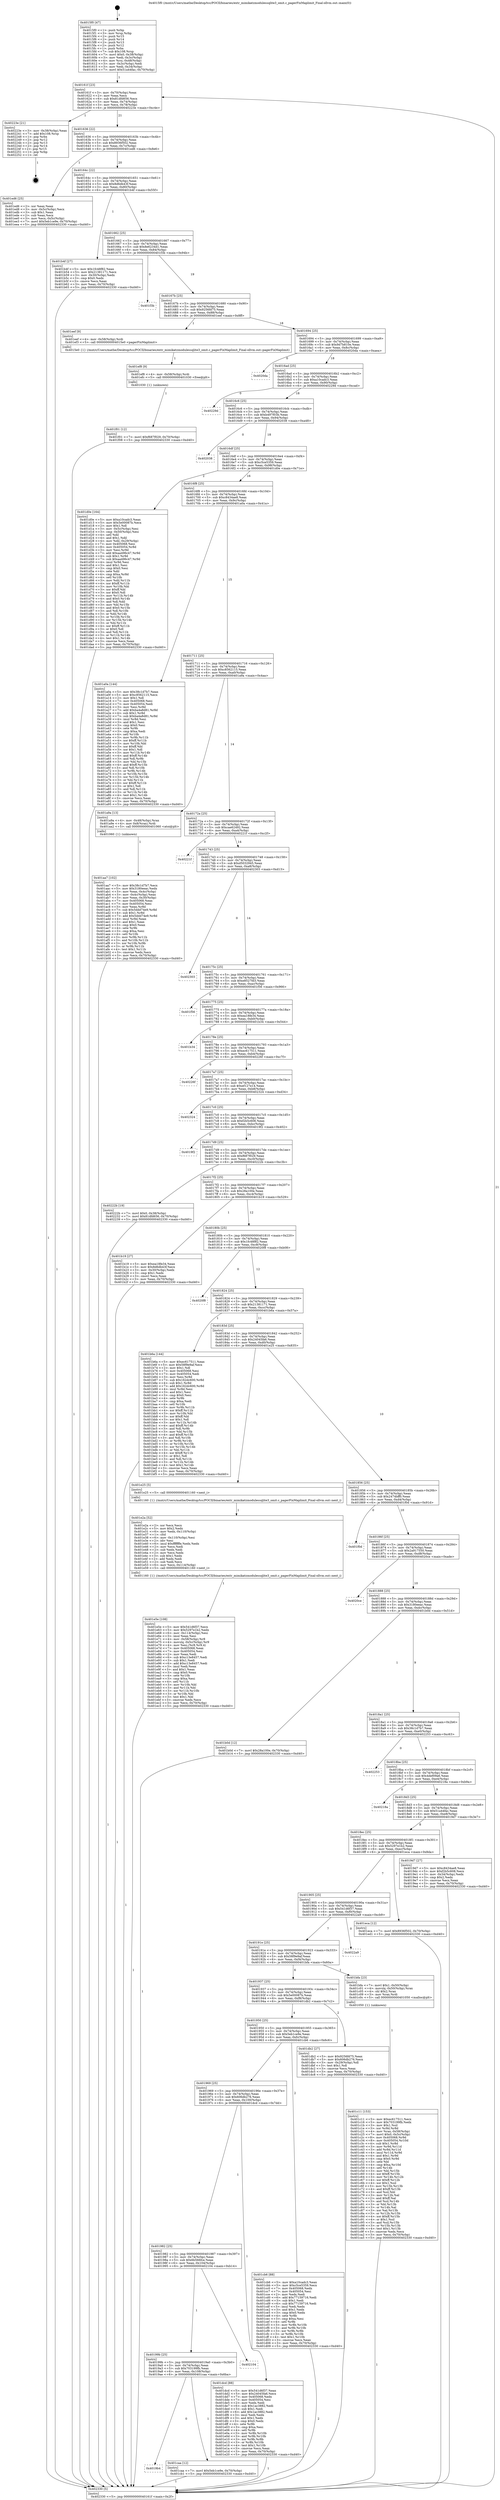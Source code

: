 digraph "0x4015f0" {
  label = "0x4015f0 (/mnt/c/Users/mathe/Desktop/tcc/POCII/binaries/extr_mimikatzmodulessqlite3_omit.c_pagerFixMaplimit_Final-ollvm.out::main(0))"
  labelloc = "t"
  node[shape=record]

  Entry [label="",width=0.3,height=0.3,shape=circle,fillcolor=black,style=filled]
  "0x40161f" [label="{
     0x40161f [23]\l
     | [instrs]\l
     &nbsp;&nbsp;0x40161f \<+3\>: mov -0x70(%rbp),%eax\l
     &nbsp;&nbsp;0x401622 \<+2\>: mov %eax,%ecx\l
     &nbsp;&nbsp;0x401624 \<+6\>: sub $0x81dfd656,%ecx\l
     &nbsp;&nbsp;0x40162a \<+3\>: mov %eax,-0x74(%rbp)\l
     &nbsp;&nbsp;0x40162d \<+3\>: mov %ecx,-0x78(%rbp)\l
     &nbsp;&nbsp;0x401630 \<+6\>: je 000000000040223e \<main+0xc4e\>\l
  }"]
  "0x40223e" [label="{
     0x40223e [21]\l
     | [instrs]\l
     &nbsp;&nbsp;0x40223e \<+3\>: mov -0x38(%rbp),%eax\l
     &nbsp;&nbsp;0x402241 \<+7\>: add $0x108,%rsp\l
     &nbsp;&nbsp;0x402248 \<+1\>: pop %rbx\l
     &nbsp;&nbsp;0x402249 \<+2\>: pop %r12\l
     &nbsp;&nbsp;0x40224b \<+2\>: pop %r13\l
     &nbsp;&nbsp;0x40224d \<+2\>: pop %r14\l
     &nbsp;&nbsp;0x40224f \<+2\>: pop %r15\l
     &nbsp;&nbsp;0x402251 \<+1\>: pop %rbp\l
     &nbsp;&nbsp;0x402252 \<+1\>: ret\l
  }"]
  "0x401636" [label="{
     0x401636 [22]\l
     | [instrs]\l
     &nbsp;&nbsp;0x401636 \<+5\>: jmp 000000000040163b \<main+0x4b\>\l
     &nbsp;&nbsp;0x40163b \<+3\>: mov -0x74(%rbp),%eax\l
     &nbsp;&nbsp;0x40163e \<+5\>: sub $0x8936f502,%eax\l
     &nbsp;&nbsp;0x401643 \<+3\>: mov %eax,-0x7c(%rbp)\l
     &nbsp;&nbsp;0x401646 \<+6\>: je 0000000000401ed6 \<main+0x8e6\>\l
  }"]
  Exit [label="",width=0.3,height=0.3,shape=circle,fillcolor=black,style=filled,peripheries=2]
  "0x401ed6" [label="{
     0x401ed6 [25]\l
     | [instrs]\l
     &nbsp;&nbsp;0x401ed6 \<+2\>: xor %eax,%eax\l
     &nbsp;&nbsp;0x401ed8 \<+3\>: mov -0x5c(%rbp),%ecx\l
     &nbsp;&nbsp;0x401edb \<+3\>: sub $0x1,%eax\l
     &nbsp;&nbsp;0x401ede \<+2\>: sub %eax,%ecx\l
     &nbsp;&nbsp;0x401ee0 \<+3\>: mov %ecx,-0x5c(%rbp)\l
     &nbsp;&nbsp;0x401ee3 \<+7\>: movl $0x5eb1ce9e,-0x70(%rbp)\l
     &nbsp;&nbsp;0x401eea \<+5\>: jmp 0000000000402330 \<main+0xd40\>\l
  }"]
  "0x40164c" [label="{
     0x40164c [22]\l
     | [instrs]\l
     &nbsp;&nbsp;0x40164c \<+5\>: jmp 0000000000401651 \<main+0x61\>\l
     &nbsp;&nbsp;0x401651 \<+3\>: mov -0x74(%rbp),%eax\l
     &nbsp;&nbsp;0x401654 \<+5\>: sub $0x8d6db43f,%eax\l
     &nbsp;&nbsp;0x401659 \<+3\>: mov %eax,-0x80(%rbp)\l
     &nbsp;&nbsp;0x40165c \<+6\>: je 0000000000401b4f \<main+0x55f\>\l
  }"]
  "0x401f01" [label="{
     0x401f01 [12]\l
     | [instrs]\l
     &nbsp;&nbsp;0x401f01 \<+7\>: movl $0xf687f029,-0x70(%rbp)\l
     &nbsp;&nbsp;0x401f08 \<+5\>: jmp 0000000000402330 \<main+0xd40\>\l
  }"]
  "0x401b4f" [label="{
     0x401b4f [27]\l
     | [instrs]\l
     &nbsp;&nbsp;0x401b4f \<+5\>: mov $0x1fc48f82,%eax\l
     &nbsp;&nbsp;0x401b54 \<+5\>: mov $0x21381171,%ecx\l
     &nbsp;&nbsp;0x401b59 \<+3\>: mov -0x30(%rbp),%edx\l
     &nbsp;&nbsp;0x401b5c \<+3\>: cmp $0x0,%edx\l
     &nbsp;&nbsp;0x401b5f \<+3\>: cmove %ecx,%eax\l
     &nbsp;&nbsp;0x401b62 \<+3\>: mov %eax,-0x70(%rbp)\l
     &nbsp;&nbsp;0x401b65 \<+5\>: jmp 0000000000402330 \<main+0xd40\>\l
  }"]
  "0x401662" [label="{
     0x401662 [25]\l
     | [instrs]\l
     &nbsp;&nbsp;0x401662 \<+5\>: jmp 0000000000401667 \<main+0x77\>\l
     &nbsp;&nbsp;0x401667 \<+3\>: mov -0x74(%rbp),%eax\l
     &nbsp;&nbsp;0x40166a \<+5\>: sub $0x8e6234d1,%eax\l
     &nbsp;&nbsp;0x40166f \<+6\>: mov %eax,-0x84(%rbp)\l
     &nbsp;&nbsp;0x401675 \<+6\>: je 0000000000401f3b \<main+0x94b\>\l
  }"]
  "0x401ef8" [label="{
     0x401ef8 [9]\l
     | [instrs]\l
     &nbsp;&nbsp;0x401ef8 \<+4\>: mov -0x58(%rbp),%rdi\l
     &nbsp;&nbsp;0x401efc \<+5\>: call 0000000000401030 \<free@plt\>\l
     | [calls]\l
     &nbsp;&nbsp;0x401030 \{1\} (unknown)\l
  }"]
  "0x401f3b" [label="{
     0x401f3b\l
  }", style=dashed]
  "0x40167b" [label="{
     0x40167b [25]\l
     | [instrs]\l
     &nbsp;&nbsp;0x40167b \<+5\>: jmp 0000000000401680 \<main+0x90\>\l
     &nbsp;&nbsp;0x401680 \<+3\>: mov -0x74(%rbp),%eax\l
     &nbsp;&nbsp;0x401683 \<+5\>: sub $0x9256fd75,%eax\l
     &nbsp;&nbsp;0x401688 \<+6\>: mov %eax,-0x88(%rbp)\l
     &nbsp;&nbsp;0x40168e \<+6\>: je 0000000000401eef \<main+0x8ff\>\l
  }"]
  "0x401e5e" [label="{
     0x401e5e [108]\l
     | [instrs]\l
     &nbsp;&nbsp;0x401e5e \<+5\>: mov $0x541d6f37,%ecx\l
     &nbsp;&nbsp;0x401e63 \<+5\>: mov $0x5297e1b2,%edx\l
     &nbsp;&nbsp;0x401e68 \<+6\>: mov -0x114(%rbp),%esi\l
     &nbsp;&nbsp;0x401e6e \<+3\>: imul %eax,%esi\l
     &nbsp;&nbsp;0x401e71 \<+4\>: mov -0x58(%rbp),%r8\l
     &nbsp;&nbsp;0x401e75 \<+4\>: movslq -0x5c(%rbp),%r9\l
     &nbsp;&nbsp;0x401e79 \<+4\>: mov %esi,(%r8,%r9,4)\l
     &nbsp;&nbsp;0x401e7d \<+7\>: mov 0x405068,%eax\l
     &nbsp;&nbsp;0x401e84 \<+7\>: mov 0x405054,%esi\l
     &nbsp;&nbsp;0x401e8b \<+2\>: mov %eax,%edi\l
     &nbsp;&nbsp;0x401e8d \<+6\>: sub $0xc13e8457,%edi\l
     &nbsp;&nbsp;0x401e93 \<+3\>: sub $0x1,%edi\l
     &nbsp;&nbsp;0x401e96 \<+6\>: add $0xc13e8457,%edi\l
     &nbsp;&nbsp;0x401e9c \<+3\>: imul %edi,%eax\l
     &nbsp;&nbsp;0x401e9f \<+3\>: and $0x1,%eax\l
     &nbsp;&nbsp;0x401ea2 \<+3\>: cmp $0x0,%eax\l
     &nbsp;&nbsp;0x401ea5 \<+4\>: sete %r10b\l
     &nbsp;&nbsp;0x401ea9 \<+3\>: cmp $0xa,%esi\l
     &nbsp;&nbsp;0x401eac \<+4\>: setl %r11b\l
     &nbsp;&nbsp;0x401eb0 \<+3\>: mov %r10b,%bl\l
     &nbsp;&nbsp;0x401eb3 \<+3\>: and %r11b,%bl\l
     &nbsp;&nbsp;0x401eb6 \<+3\>: xor %r11b,%r10b\l
     &nbsp;&nbsp;0x401eb9 \<+3\>: or %r10b,%bl\l
     &nbsp;&nbsp;0x401ebc \<+3\>: test $0x1,%bl\l
     &nbsp;&nbsp;0x401ebf \<+3\>: cmovne %edx,%ecx\l
     &nbsp;&nbsp;0x401ec2 \<+3\>: mov %ecx,-0x70(%rbp)\l
     &nbsp;&nbsp;0x401ec5 \<+5\>: jmp 0000000000402330 \<main+0xd40\>\l
  }"]
  "0x401eef" [label="{
     0x401eef [9]\l
     | [instrs]\l
     &nbsp;&nbsp;0x401eef \<+4\>: mov -0x58(%rbp),%rdi\l
     &nbsp;&nbsp;0x401ef3 \<+5\>: call 00000000004015e0 \<pagerFixMaplimit\>\l
     | [calls]\l
     &nbsp;&nbsp;0x4015e0 \{1\} (/mnt/c/Users/mathe/Desktop/tcc/POCII/binaries/extr_mimikatzmodulessqlite3_omit.c_pagerFixMaplimit_Final-ollvm.out::pagerFixMaplimit)\l
  }"]
  "0x401694" [label="{
     0x401694 [25]\l
     | [instrs]\l
     &nbsp;&nbsp;0x401694 \<+5\>: jmp 0000000000401699 \<main+0xa9\>\l
     &nbsp;&nbsp;0x401699 \<+3\>: mov -0x74(%rbp),%eax\l
     &nbsp;&nbsp;0x40169c \<+5\>: sub $0x9d7b810e,%eax\l
     &nbsp;&nbsp;0x4016a1 \<+6\>: mov %eax,-0x8c(%rbp)\l
     &nbsp;&nbsp;0x4016a7 \<+6\>: je 00000000004020da \<main+0xaea\>\l
  }"]
  "0x401e2a" [label="{
     0x401e2a [52]\l
     | [instrs]\l
     &nbsp;&nbsp;0x401e2a \<+2\>: xor %ecx,%ecx\l
     &nbsp;&nbsp;0x401e2c \<+5\>: mov $0x2,%edx\l
     &nbsp;&nbsp;0x401e31 \<+6\>: mov %edx,-0x110(%rbp)\l
     &nbsp;&nbsp;0x401e37 \<+1\>: cltd\l
     &nbsp;&nbsp;0x401e38 \<+6\>: mov -0x110(%rbp),%esi\l
     &nbsp;&nbsp;0x401e3e \<+2\>: idiv %esi\l
     &nbsp;&nbsp;0x401e40 \<+6\>: imul $0xfffffffe,%edx,%edx\l
     &nbsp;&nbsp;0x401e46 \<+2\>: mov %ecx,%edi\l
     &nbsp;&nbsp;0x401e48 \<+2\>: sub %edx,%edi\l
     &nbsp;&nbsp;0x401e4a \<+2\>: mov %ecx,%edx\l
     &nbsp;&nbsp;0x401e4c \<+3\>: sub $0x1,%edx\l
     &nbsp;&nbsp;0x401e4f \<+2\>: add %edx,%edi\l
     &nbsp;&nbsp;0x401e51 \<+2\>: sub %edi,%ecx\l
     &nbsp;&nbsp;0x401e53 \<+6\>: mov %ecx,-0x114(%rbp)\l
     &nbsp;&nbsp;0x401e59 \<+5\>: call 0000000000401160 \<next_i\>\l
     | [calls]\l
     &nbsp;&nbsp;0x401160 \{1\} (/mnt/c/Users/mathe/Desktop/tcc/POCII/binaries/extr_mimikatzmodulessqlite3_omit.c_pagerFixMaplimit_Final-ollvm.out::next_i)\l
  }"]
  "0x4020da" [label="{
     0x4020da\l
  }", style=dashed]
  "0x4016ad" [label="{
     0x4016ad [25]\l
     | [instrs]\l
     &nbsp;&nbsp;0x4016ad \<+5\>: jmp 00000000004016b2 \<main+0xc2\>\l
     &nbsp;&nbsp;0x4016b2 \<+3\>: mov -0x74(%rbp),%eax\l
     &nbsp;&nbsp;0x4016b5 \<+5\>: sub $0xa10cadc3,%eax\l
     &nbsp;&nbsp;0x4016ba \<+6\>: mov %eax,-0x90(%rbp)\l
     &nbsp;&nbsp;0x4016c0 \<+6\>: je 000000000040229d \<main+0xcad\>\l
  }"]
  "0x4019b4" [label="{
     0x4019b4\l
  }", style=dashed]
  "0x40229d" [label="{
     0x40229d\l
  }", style=dashed]
  "0x4016c6" [label="{
     0x4016c6 [25]\l
     | [instrs]\l
     &nbsp;&nbsp;0x4016c6 \<+5\>: jmp 00000000004016cb \<main+0xdb\>\l
     &nbsp;&nbsp;0x4016cb \<+3\>: mov -0x74(%rbp),%eax\l
     &nbsp;&nbsp;0x4016ce \<+5\>: sub $0xb497f03b,%eax\l
     &nbsp;&nbsp;0x4016d3 \<+6\>: mov %eax,-0x94(%rbp)\l
     &nbsp;&nbsp;0x4016d9 \<+6\>: je 0000000000402038 \<main+0xa48\>\l
  }"]
  "0x401caa" [label="{
     0x401caa [12]\l
     | [instrs]\l
     &nbsp;&nbsp;0x401caa \<+7\>: movl $0x5eb1ce9e,-0x70(%rbp)\l
     &nbsp;&nbsp;0x401cb1 \<+5\>: jmp 0000000000402330 \<main+0xd40\>\l
  }"]
  "0x402038" [label="{
     0x402038\l
  }", style=dashed]
  "0x4016df" [label="{
     0x4016df [25]\l
     | [instrs]\l
     &nbsp;&nbsp;0x4016df \<+5\>: jmp 00000000004016e4 \<main+0xf4\>\l
     &nbsp;&nbsp;0x4016e4 \<+3\>: mov -0x74(%rbp),%eax\l
     &nbsp;&nbsp;0x4016e7 \<+5\>: sub $0xc5ce5359,%eax\l
     &nbsp;&nbsp;0x4016ec \<+6\>: mov %eax,-0x98(%rbp)\l
     &nbsp;&nbsp;0x4016f2 \<+6\>: je 0000000000401d0e \<main+0x71e\>\l
  }"]
  "0x40199b" [label="{
     0x40199b [25]\l
     | [instrs]\l
     &nbsp;&nbsp;0x40199b \<+5\>: jmp 00000000004019a0 \<main+0x3b0\>\l
     &nbsp;&nbsp;0x4019a0 \<+3\>: mov -0x74(%rbp),%eax\l
     &nbsp;&nbsp;0x4019a3 \<+5\>: sub $0x703199fb,%eax\l
     &nbsp;&nbsp;0x4019a8 \<+6\>: mov %eax,-0x108(%rbp)\l
     &nbsp;&nbsp;0x4019ae \<+6\>: je 0000000000401caa \<main+0x6ba\>\l
  }"]
  "0x401d0e" [label="{
     0x401d0e [164]\l
     | [instrs]\l
     &nbsp;&nbsp;0x401d0e \<+5\>: mov $0xa10cadc3,%eax\l
     &nbsp;&nbsp;0x401d13 \<+5\>: mov $0x5e00087b,%ecx\l
     &nbsp;&nbsp;0x401d18 \<+2\>: mov $0x1,%dl\l
     &nbsp;&nbsp;0x401d1a \<+3\>: mov -0x5c(%rbp),%esi\l
     &nbsp;&nbsp;0x401d1d \<+3\>: cmp -0x50(%rbp),%esi\l
     &nbsp;&nbsp;0x401d20 \<+4\>: setl %dil\l
     &nbsp;&nbsp;0x401d24 \<+4\>: and $0x1,%dil\l
     &nbsp;&nbsp;0x401d28 \<+4\>: mov %dil,-0x29(%rbp)\l
     &nbsp;&nbsp;0x401d2c \<+7\>: mov 0x405068,%esi\l
     &nbsp;&nbsp;0x401d33 \<+8\>: mov 0x405054,%r8d\l
     &nbsp;&nbsp;0x401d3b \<+3\>: mov %esi,%r9d\l
     &nbsp;&nbsp;0x401d3e \<+7\>: add $0xaa496c47,%r9d\l
     &nbsp;&nbsp;0x401d45 \<+4\>: sub $0x1,%r9d\l
     &nbsp;&nbsp;0x401d49 \<+7\>: sub $0xaa496c47,%r9d\l
     &nbsp;&nbsp;0x401d50 \<+4\>: imul %r9d,%esi\l
     &nbsp;&nbsp;0x401d54 \<+3\>: and $0x1,%esi\l
     &nbsp;&nbsp;0x401d57 \<+3\>: cmp $0x0,%esi\l
     &nbsp;&nbsp;0x401d5a \<+4\>: sete %dil\l
     &nbsp;&nbsp;0x401d5e \<+4\>: cmp $0xa,%r8d\l
     &nbsp;&nbsp;0x401d62 \<+4\>: setl %r10b\l
     &nbsp;&nbsp;0x401d66 \<+3\>: mov %dil,%r11b\l
     &nbsp;&nbsp;0x401d69 \<+4\>: xor $0xff,%r11b\l
     &nbsp;&nbsp;0x401d6d \<+3\>: mov %r10b,%bl\l
     &nbsp;&nbsp;0x401d70 \<+3\>: xor $0xff,%bl\l
     &nbsp;&nbsp;0x401d73 \<+3\>: xor $0x0,%dl\l
     &nbsp;&nbsp;0x401d76 \<+3\>: mov %r11b,%r14b\l
     &nbsp;&nbsp;0x401d79 \<+4\>: and $0x0,%r14b\l
     &nbsp;&nbsp;0x401d7d \<+3\>: and %dl,%dil\l
     &nbsp;&nbsp;0x401d80 \<+3\>: mov %bl,%r15b\l
     &nbsp;&nbsp;0x401d83 \<+4\>: and $0x0,%r15b\l
     &nbsp;&nbsp;0x401d87 \<+3\>: and %dl,%r10b\l
     &nbsp;&nbsp;0x401d8a \<+3\>: or %dil,%r14b\l
     &nbsp;&nbsp;0x401d8d \<+3\>: or %r10b,%r15b\l
     &nbsp;&nbsp;0x401d90 \<+3\>: xor %r15b,%r14b\l
     &nbsp;&nbsp;0x401d93 \<+3\>: or %bl,%r11b\l
     &nbsp;&nbsp;0x401d96 \<+4\>: xor $0xff,%r11b\l
     &nbsp;&nbsp;0x401d9a \<+3\>: or $0x0,%dl\l
     &nbsp;&nbsp;0x401d9d \<+3\>: and %dl,%r11b\l
     &nbsp;&nbsp;0x401da0 \<+3\>: or %r11b,%r14b\l
     &nbsp;&nbsp;0x401da3 \<+4\>: test $0x1,%r14b\l
     &nbsp;&nbsp;0x401da7 \<+3\>: cmovne %ecx,%eax\l
     &nbsp;&nbsp;0x401daa \<+3\>: mov %eax,-0x70(%rbp)\l
     &nbsp;&nbsp;0x401dad \<+5\>: jmp 0000000000402330 \<main+0xd40\>\l
  }"]
  "0x4016f8" [label="{
     0x4016f8 [25]\l
     | [instrs]\l
     &nbsp;&nbsp;0x4016f8 \<+5\>: jmp 00000000004016fd \<main+0x10d\>\l
     &nbsp;&nbsp;0x4016fd \<+3\>: mov -0x74(%rbp),%eax\l
     &nbsp;&nbsp;0x401700 \<+5\>: sub $0xc8434ae8,%eax\l
     &nbsp;&nbsp;0x401705 \<+6\>: mov %eax,-0x9c(%rbp)\l
     &nbsp;&nbsp;0x40170b \<+6\>: je 0000000000401a0a \<main+0x41a\>\l
  }"]
  "0x402104" [label="{
     0x402104\l
  }", style=dashed]
  "0x401a0a" [label="{
     0x401a0a [144]\l
     | [instrs]\l
     &nbsp;&nbsp;0x401a0a \<+5\>: mov $0x38c1d7b7,%eax\l
     &nbsp;&nbsp;0x401a0f \<+5\>: mov $0xc8562115,%ecx\l
     &nbsp;&nbsp;0x401a14 \<+2\>: mov $0x1,%dl\l
     &nbsp;&nbsp;0x401a16 \<+7\>: mov 0x405068,%esi\l
     &nbsp;&nbsp;0x401a1d \<+7\>: mov 0x405054,%edi\l
     &nbsp;&nbsp;0x401a24 \<+3\>: mov %esi,%r8d\l
     &nbsp;&nbsp;0x401a27 \<+7\>: add $0xba4a8d81,%r8d\l
     &nbsp;&nbsp;0x401a2e \<+4\>: sub $0x1,%r8d\l
     &nbsp;&nbsp;0x401a32 \<+7\>: sub $0xba4a8d81,%r8d\l
     &nbsp;&nbsp;0x401a39 \<+4\>: imul %r8d,%esi\l
     &nbsp;&nbsp;0x401a3d \<+3\>: and $0x1,%esi\l
     &nbsp;&nbsp;0x401a40 \<+3\>: cmp $0x0,%esi\l
     &nbsp;&nbsp;0x401a43 \<+4\>: sete %r9b\l
     &nbsp;&nbsp;0x401a47 \<+3\>: cmp $0xa,%edi\l
     &nbsp;&nbsp;0x401a4a \<+4\>: setl %r10b\l
     &nbsp;&nbsp;0x401a4e \<+3\>: mov %r9b,%r11b\l
     &nbsp;&nbsp;0x401a51 \<+4\>: xor $0xff,%r11b\l
     &nbsp;&nbsp;0x401a55 \<+3\>: mov %r10b,%bl\l
     &nbsp;&nbsp;0x401a58 \<+3\>: xor $0xff,%bl\l
     &nbsp;&nbsp;0x401a5b \<+3\>: xor $0x1,%dl\l
     &nbsp;&nbsp;0x401a5e \<+3\>: mov %r11b,%r14b\l
     &nbsp;&nbsp;0x401a61 \<+4\>: and $0xff,%r14b\l
     &nbsp;&nbsp;0x401a65 \<+3\>: and %dl,%r9b\l
     &nbsp;&nbsp;0x401a68 \<+3\>: mov %bl,%r15b\l
     &nbsp;&nbsp;0x401a6b \<+4\>: and $0xff,%r15b\l
     &nbsp;&nbsp;0x401a6f \<+3\>: and %dl,%r10b\l
     &nbsp;&nbsp;0x401a72 \<+3\>: or %r9b,%r14b\l
     &nbsp;&nbsp;0x401a75 \<+3\>: or %r10b,%r15b\l
     &nbsp;&nbsp;0x401a78 \<+3\>: xor %r15b,%r14b\l
     &nbsp;&nbsp;0x401a7b \<+3\>: or %bl,%r11b\l
     &nbsp;&nbsp;0x401a7e \<+4\>: xor $0xff,%r11b\l
     &nbsp;&nbsp;0x401a82 \<+3\>: or $0x1,%dl\l
     &nbsp;&nbsp;0x401a85 \<+3\>: and %dl,%r11b\l
     &nbsp;&nbsp;0x401a88 \<+3\>: or %r11b,%r14b\l
     &nbsp;&nbsp;0x401a8b \<+4\>: test $0x1,%r14b\l
     &nbsp;&nbsp;0x401a8f \<+3\>: cmovne %ecx,%eax\l
     &nbsp;&nbsp;0x401a92 \<+3\>: mov %eax,-0x70(%rbp)\l
     &nbsp;&nbsp;0x401a95 \<+5\>: jmp 0000000000402330 \<main+0xd40\>\l
  }"]
  "0x401711" [label="{
     0x401711 [25]\l
     | [instrs]\l
     &nbsp;&nbsp;0x401711 \<+5\>: jmp 0000000000401716 \<main+0x126\>\l
     &nbsp;&nbsp;0x401716 \<+3\>: mov -0x74(%rbp),%eax\l
     &nbsp;&nbsp;0x401719 \<+5\>: sub $0xc8562115,%eax\l
     &nbsp;&nbsp;0x40171e \<+6\>: mov %eax,-0xa0(%rbp)\l
     &nbsp;&nbsp;0x401724 \<+6\>: je 0000000000401a9a \<main+0x4aa\>\l
  }"]
  "0x401982" [label="{
     0x401982 [25]\l
     | [instrs]\l
     &nbsp;&nbsp;0x401982 \<+5\>: jmp 0000000000401987 \<main+0x397\>\l
     &nbsp;&nbsp;0x401987 \<+3\>: mov -0x74(%rbp),%eax\l
     &nbsp;&nbsp;0x40198a \<+5\>: sub $0x6b566fce,%eax\l
     &nbsp;&nbsp;0x40198f \<+6\>: mov %eax,-0x104(%rbp)\l
     &nbsp;&nbsp;0x401995 \<+6\>: je 0000000000402104 \<main+0xb14\>\l
  }"]
  "0x401a9a" [label="{
     0x401a9a [13]\l
     | [instrs]\l
     &nbsp;&nbsp;0x401a9a \<+4\>: mov -0x48(%rbp),%rax\l
     &nbsp;&nbsp;0x401a9e \<+4\>: mov 0x8(%rax),%rdi\l
     &nbsp;&nbsp;0x401aa2 \<+5\>: call 0000000000401060 \<atoi@plt\>\l
     | [calls]\l
     &nbsp;&nbsp;0x401060 \{1\} (unknown)\l
  }"]
  "0x40172a" [label="{
     0x40172a [25]\l
     | [instrs]\l
     &nbsp;&nbsp;0x40172a \<+5\>: jmp 000000000040172f \<main+0x13f\>\l
     &nbsp;&nbsp;0x40172f \<+3\>: mov -0x74(%rbp),%eax\l
     &nbsp;&nbsp;0x401732 \<+5\>: sub $0xcae62492,%eax\l
     &nbsp;&nbsp;0x401737 \<+6\>: mov %eax,-0xa4(%rbp)\l
     &nbsp;&nbsp;0x40173d \<+6\>: je 000000000040221f \<main+0xc2f\>\l
  }"]
  "0x401dcd" [label="{
     0x401dcd [88]\l
     | [instrs]\l
     &nbsp;&nbsp;0x401dcd \<+5\>: mov $0x541d6f37,%eax\l
     &nbsp;&nbsp;0x401dd2 \<+5\>: mov $0x24045fa6,%ecx\l
     &nbsp;&nbsp;0x401dd7 \<+7\>: mov 0x405068,%edx\l
     &nbsp;&nbsp;0x401dde \<+7\>: mov 0x405054,%esi\l
     &nbsp;&nbsp;0x401de5 \<+2\>: mov %edx,%edi\l
     &nbsp;&nbsp;0x401de7 \<+6\>: sub $0x1ac3882,%edi\l
     &nbsp;&nbsp;0x401ded \<+3\>: sub $0x1,%edi\l
     &nbsp;&nbsp;0x401df0 \<+6\>: add $0x1ac3882,%edi\l
     &nbsp;&nbsp;0x401df6 \<+3\>: imul %edi,%edx\l
     &nbsp;&nbsp;0x401df9 \<+3\>: and $0x1,%edx\l
     &nbsp;&nbsp;0x401dfc \<+3\>: cmp $0x0,%edx\l
     &nbsp;&nbsp;0x401dff \<+4\>: sete %r8b\l
     &nbsp;&nbsp;0x401e03 \<+3\>: cmp $0xa,%esi\l
     &nbsp;&nbsp;0x401e06 \<+4\>: setl %r9b\l
     &nbsp;&nbsp;0x401e0a \<+3\>: mov %r8b,%r10b\l
     &nbsp;&nbsp;0x401e0d \<+3\>: and %r9b,%r10b\l
     &nbsp;&nbsp;0x401e10 \<+3\>: xor %r9b,%r8b\l
     &nbsp;&nbsp;0x401e13 \<+3\>: or %r8b,%r10b\l
     &nbsp;&nbsp;0x401e16 \<+4\>: test $0x1,%r10b\l
     &nbsp;&nbsp;0x401e1a \<+3\>: cmovne %ecx,%eax\l
     &nbsp;&nbsp;0x401e1d \<+3\>: mov %eax,-0x70(%rbp)\l
     &nbsp;&nbsp;0x401e20 \<+5\>: jmp 0000000000402330 \<main+0xd40\>\l
  }"]
  "0x40221f" [label="{
     0x40221f\l
  }", style=dashed]
  "0x401743" [label="{
     0x401743 [25]\l
     | [instrs]\l
     &nbsp;&nbsp;0x401743 \<+5\>: jmp 0000000000401748 \<main+0x158\>\l
     &nbsp;&nbsp;0x401748 \<+3\>: mov -0x74(%rbp),%eax\l
     &nbsp;&nbsp;0x40174b \<+5\>: sub $0xd5032945,%eax\l
     &nbsp;&nbsp;0x401750 \<+6\>: mov %eax,-0xa8(%rbp)\l
     &nbsp;&nbsp;0x401756 \<+6\>: je 0000000000402303 \<main+0xd13\>\l
  }"]
  "0x401969" [label="{
     0x401969 [25]\l
     | [instrs]\l
     &nbsp;&nbsp;0x401969 \<+5\>: jmp 000000000040196e \<main+0x37e\>\l
     &nbsp;&nbsp;0x40196e \<+3\>: mov -0x74(%rbp),%eax\l
     &nbsp;&nbsp;0x401971 \<+5\>: sub $0x606db276,%eax\l
     &nbsp;&nbsp;0x401976 \<+6\>: mov %eax,-0x100(%rbp)\l
     &nbsp;&nbsp;0x40197c \<+6\>: je 0000000000401dcd \<main+0x7dd\>\l
  }"]
  "0x402303" [label="{
     0x402303\l
  }", style=dashed]
  "0x40175c" [label="{
     0x40175c [25]\l
     | [instrs]\l
     &nbsp;&nbsp;0x40175c \<+5\>: jmp 0000000000401761 \<main+0x171\>\l
     &nbsp;&nbsp;0x401761 \<+3\>: mov -0x74(%rbp),%eax\l
     &nbsp;&nbsp;0x401764 \<+5\>: sub $0xe8527fd3,%eax\l
     &nbsp;&nbsp;0x401769 \<+6\>: mov %eax,-0xac(%rbp)\l
     &nbsp;&nbsp;0x40176f \<+6\>: je 0000000000401f56 \<main+0x966\>\l
  }"]
  "0x401cb6" [label="{
     0x401cb6 [88]\l
     | [instrs]\l
     &nbsp;&nbsp;0x401cb6 \<+5\>: mov $0xa10cadc3,%eax\l
     &nbsp;&nbsp;0x401cbb \<+5\>: mov $0xc5ce5359,%ecx\l
     &nbsp;&nbsp;0x401cc0 \<+7\>: mov 0x405068,%edx\l
     &nbsp;&nbsp;0x401cc7 \<+7\>: mov 0x405054,%esi\l
     &nbsp;&nbsp;0x401cce \<+2\>: mov %edx,%edi\l
     &nbsp;&nbsp;0x401cd0 \<+6\>: add $0x77159716,%edi\l
     &nbsp;&nbsp;0x401cd6 \<+3\>: sub $0x1,%edi\l
     &nbsp;&nbsp;0x401cd9 \<+6\>: sub $0x77159716,%edi\l
     &nbsp;&nbsp;0x401cdf \<+3\>: imul %edi,%edx\l
     &nbsp;&nbsp;0x401ce2 \<+3\>: and $0x1,%edx\l
     &nbsp;&nbsp;0x401ce5 \<+3\>: cmp $0x0,%edx\l
     &nbsp;&nbsp;0x401ce8 \<+4\>: sete %r8b\l
     &nbsp;&nbsp;0x401cec \<+3\>: cmp $0xa,%esi\l
     &nbsp;&nbsp;0x401cef \<+4\>: setl %r9b\l
     &nbsp;&nbsp;0x401cf3 \<+3\>: mov %r8b,%r10b\l
     &nbsp;&nbsp;0x401cf6 \<+3\>: and %r9b,%r10b\l
     &nbsp;&nbsp;0x401cf9 \<+3\>: xor %r9b,%r8b\l
     &nbsp;&nbsp;0x401cfc \<+3\>: or %r8b,%r10b\l
     &nbsp;&nbsp;0x401cff \<+4\>: test $0x1,%r10b\l
     &nbsp;&nbsp;0x401d03 \<+3\>: cmovne %ecx,%eax\l
     &nbsp;&nbsp;0x401d06 \<+3\>: mov %eax,-0x70(%rbp)\l
     &nbsp;&nbsp;0x401d09 \<+5\>: jmp 0000000000402330 \<main+0xd40\>\l
  }"]
  "0x401f56" [label="{
     0x401f56\l
  }", style=dashed]
  "0x401775" [label="{
     0x401775 [25]\l
     | [instrs]\l
     &nbsp;&nbsp;0x401775 \<+5\>: jmp 000000000040177a \<main+0x18a\>\l
     &nbsp;&nbsp;0x40177a \<+3\>: mov -0x74(%rbp),%eax\l
     &nbsp;&nbsp;0x40177d \<+5\>: sub $0xea18fe34,%eax\l
     &nbsp;&nbsp;0x401782 \<+6\>: mov %eax,-0xb0(%rbp)\l
     &nbsp;&nbsp;0x401788 \<+6\>: je 0000000000401b34 \<main+0x544\>\l
  }"]
  "0x401950" [label="{
     0x401950 [25]\l
     | [instrs]\l
     &nbsp;&nbsp;0x401950 \<+5\>: jmp 0000000000401955 \<main+0x365\>\l
     &nbsp;&nbsp;0x401955 \<+3\>: mov -0x74(%rbp),%eax\l
     &nbsp;&nbsp;0x401958 \<+5\>: sub $0x5eb1ce9e,%eax\l
     &nbsp;&nbsp;0x40195d \<+6\>: mov %eax,-0xfc(%rbp)\l
     &nbsp;&nbsp;0x401963 \<+6\>: je 0000000000401cb6 \<main+0x6c6\>\l
  }"]
  "0x401b34" [label="{
     0x401b34\l
  }", style=dashed]
  "0x40178e" [label="{
     0x40178e [25]\l
     | [instrs]\l
     &nbsp;&nbsp;0x40178e \<+5\>: jmp 0000000000401793 \<main+0x1a3\>\l
     &nbsp;&nbsp;0x401793 \<+3\>: mov -0x74(%rbp),%eax\l
     &nbsp;&nbsp;0x401796 \<+5\>: sub $0xec617511,%eax\l
     &nbsp;&nbsp;0x40179b \<+6\>: mov %eax,-0xb4(%rbp)\l
     &nbsp;&nbsp;0x4017a1 \<+6\>: je 000000000040226f \<main+0xc7f\>\l
  }"]
  "0x401db2" [label="{
     0x401db2 [27]\l
     | [instrs]\l
     &nbsp;&nbsp;0x401db2 \<+5\>: mov $0x9256fd75,%eax\l
     &nbsp;&nbsp;0x401db7 \<+5\>: mov $0x606db276,%ecx\l
     &nbsp;&nbsp;0x401dbc \<+3\>: mov -0x29(%rbp),%dl\l
     &nbsp;&nbsp;0x401dbf \<+3\>: test $0x1,%dl\l
     &nbsp;&nbsp;0x401dc2 \<+3\>: cmovne %ecx,%eax\l
     &nbsp;&nbsp;0x401dc5 \<+3\>: mov %eax,-0x70(%rbp)\l
     &nbsp;&nbsp;0x401dc8 \<+5\>: jmp 0000000000402330 \<main+0xd40\>\l
  }"]
  "0x40226f" [label="{
     0x40226f\l
  }", style=dashed]
  "0x4017a7" [label="{
     0x4017a7 [25]\l
     | [instrs]\l
     &nbsp;&nbsp;0x4017a7 \<+5\>: jmp 00000000004017ac \<main+0x1bc\>\l
     &nbsp;&nbsp;0x4017ac \<+3\>: mov -0x74(%rbp),%eax\l
     &nbsp;&nbsp;0x4017af \<+5\>: sub $0xef127e14,%eax\l
     &nbsp;&nbsp;0x4017b4 \<+6\>: mov %eax,-0xb8(%rbp)\l
     &nbsp;&nbsp;0x4017ba \<+6\>: je 0000000000402324 \<main+0xd34\>\l
  }"]
  "0x401c11" [label="{
     0x401c11 [153]\l
     | [instrs]\l
     &nbsp;&nbsp;0x401c11 \<+5\>: mov $0xec617511,%ecx\l
     &nbsp;&nbsp;0x401c16 \<+5\>: mov $0x703199fb,%edx\l
     &nbsp;&nbsp;0x401c1b \<+3\>: mov $0x1,%sil\l
     &nbsp;&nbsp;0x401c1e \<+3\>: xor %r8d,%r8d\l
     &nbsp;&nbsp;0x401c21 \<+4\>: mov %rax,-0x58(%rbp)\l
     &nbsp;&nbsp;0x401c25 \<+7\>: movl $0x0,-0x5c(%rbp)\l
     &nbsp;&nbsp;0x401c2c \<+8\>: mov 0x405068,%r9d\l
     &nbsp;&nbsp;0x401c34 \<+8\>: mov 0x405054,%r10d\l
     &nbsp;&nbsp;0x401c3c \<+4\>: sub $0x1,%r8d\l
     &nbsp;&nbsp;0x401c40 \<+3\>: mov %r9d,%r11d\l
     &nbsp;&nbsp;0x401c43 \<+3\>: add %r8d,%r11d\l
     &nbsp;&nbsp;0x401c46 \<+4\>: imul %r11d,%r9d\l
     &nbsp;&nbsp;0x401c4a \<+4\>: and $0x1,%r9d\l
     &nbsp;&nbsp;0x401c4e \<+4\>: cmp $0x0,%r9d\l
     &nbsp;&nbsp;0x401c52 \<+3\>: sete %bl\l
     &nbsp;&nbsp;0x401c55 \<+4\>: cmp $0xa,%r10d\l
     &nbsp;&nbsp;0x401c59 \<+4\>: setl %r14b\l
     &nbsp;&nbsp;0x401c5d \<+3\>: mov %bl,%r15b\l
     &nbsp;&nbsp;0x401c60 \<+4\>: xor $0xff,%r15b\l
     &nbsp;&nbsp;0x401c64 \<+3\>: mov %r14b,%r12b\l
     &nbsp;&nbsp;0x401c67 \<+4\>: xor $0xff,%r12b\l
     &nbsp;&nbsp;0x401c6b \<+4\>: xor $0x1,%sil\l
     &nbsp;&nbsp;0x401c6f \<+3\>: mov %r15b,%r13b\l
     &nbsp;&nbsp;0x401c72 \<+4\>: and $0xff,%r13b\l
     &nbsp;&nbsp;0x401c76 \<+3\>: and %sil,%bl\l
     &nbsp;&nbsp;0x401c79 \<+3\>: mov %r12b,%al\l
     &nbsp;&nbsp;0x401c7c \<+2\>: and $0xff,%al\l
     &nbsp;&nbsp;0x401c7e \<+3\>: and %sil,%r14b\l
     &nbsp;&nbsp;0x401c81 \<+3\>: or %bl,%r13b\l
     &nbsp;&nbsp;0x401c84 \<+3\>: or %r14b,%al\l
     &nbsp;&nbsp;0x401c87 \<+3\>: xor %al,%r13b\l
     &nbsp;&nbsp;0x401c8a \<+3\>: or %r12b,%r15b\l
     &nbsp;&nbsp;0x401c8d \<+4\>: xor $0xff,%r15b\l
     &nbsp;&nbsp;0x401c91 \<+4\>: or $0x1,%sil\l
     &nbsp;&nbsp;0x401c95 \<+3\>: and %sil,%r15b\l
     &nbsp;&nbsp;0x401c98 \<+3\>: or %r15b,%r13b\l
     &nbsp;&nbsp;0x401c9b \<+4\>: test $0x1,%r13b\l
     &nbsp;&nbsp;0x401c9f \<+3\>: cmovne %edx,%ecx\l
     &nbsp;&nbsp;0x401ca2 \<+3\>: mov %ecx,-0x70(%rbp)\l
     &nbsp;&nbsp;0x401ca5 \<+5\>: jmp 0000000000402330 \<main+0xd40\>\l
  }"]
  "0x402324" [label="{
     0x402324\l
  }", style=dashed]
  "0x4017c0" [label="{
     0x4017c0 [25]\l
     | [instrs]\l
     &nbsp;&nbsp;0x4017c0 \<+5\>: jmp 00000000004017c5 \<main+0x1d5\>\l
     &nbsp;&nbsp;0x4017c5 \<+3\>: mov -0x74(%rbp),%eax\l
     &nbsp;&nbsp;0x4017c8 \<+5\>: sub $0xf2b5c608,%eax\l
     &nbsp;&nbsp;0x4017cd \<+6\>: mov %eax,-0xbc(%rbp)\l
     &nbsp;&nbsp;0x4017d3 \<+6\>: je 00000000004019f2 \<main+0x402\>\l
  }"]
  "0x401937" [label="{
     0x401937 [25]\l
     | [instrs]\l
     &nbsp;&nbsp;0x401937 \<+5\>: jmp 000000000040193c \<main+0x34c\>\l
     &nbsp;&nbsp;0x40193c \<+3\>: mov -0x74(%rbp),%eax\l
     &nbsp;&nbsp;0x40193f \<+5\>: sub $0x5e00087b,%eax\l
     &nbsp;&nbsp;0x401944 \<+6\>: mov %eax,-0xf8(%rbp)\l
     &nbsp;&nbsp;0x40194a \<+6\>: je 0000000000401db2 \<main+0x7c2\>\l
  }"]
  "0x4019f2" [label="{
     0x4019f2\l
  }", style=dashed]
  "0x4017d9" [label="{
     0x4017d9 [25]\l
     | [instrs]\l
     &nbsp;&nbsp;0x4017d9 \<+5\>: jmp 00000000004017de \<main+0x1ee\>\l
     &nbsp;&nbsp;0x4017de \<+3\>: mov -0x74(%rbp),%eax\l
     &nbsp;&nbsp;0x4017e1 \<+5\>: sub $0xf687f029,%eax\l
     &nbsp;&nbsp;0x4017e6 \<+6\>: mov %eax,-0xc0(%rbp)\l
     &nbsp;&nbsp;0x4017ec \<+6\>: je 000000000040222b \<main+0xc3b\>\l
  }"]
  "0x401bfa" [label="{
     0x401bfa [23]\l
     | [instrs]\l
     &nbsp;&nbsp;0x401bfa \<+7\>: movl $0x1,-0x50(%rbp)\l
     &nbsp;&nbsp;0x401c01 \<+4\>: movslq -0x50(%rbp),%rax\l
     &nbsp;&nbsp;0x401c05 \<+4\>: shl $0x2,%rax\l
     &nbsp;&nbsp;0x401c09 \<+3\>: mov %rax,%rdi\l
     &nbsp;&nbsp;0x401c0c \<+5\>: call 0000000000401050 \<malloc@plt\>\l
     | [calls]\l
     &nbsp;&nbsp;0x401050 \{1\} (unknown)\l
  }"]
  "0x40222b" [label="{
     0x40222b [19]\l
     | [instrs]\l
     &nbsp;&nbsp;0x40222b \<+7\>: movl $0x0,-0x38(%rbp)\l
     &nbsp;&nbsp;0x402232 \<+7\>: movl $0x81dfd656,-0x70(%rbp)\l
     &nbsp;&nbsp;0x402239 \<+5\>: jmp 0000000000402330 \<main+0xd40\>\l
  }"]
  "0x4017f2" [label="{
     0x4017f2 [25]\l
     | [instrs]\l
     &nbsp;&nbsp;0x4017f2 \<+5\>: jmp 00000000004017f7 \<main+0x207\>\l
     &nbsp;&nbsp;0x4017f7 \<+3\>: mov -0x74(%rbp),%eax\l
     &nbsp;&nbsp;0x4017fa \<+5\>: sub $0x28a100e,%eax\l
     &nbsp;&nbsp;0x4017ff \<+6\>: mov %eax,-0xc4(%rbp)\l
     &nbsp;&nbsp;0x401805 \<+6\>: je 0000000000401b19 \<main+0x529\>\l
  }"]
  "0x40191e" [label="{
     0x40191e [25]\l
     | [instrs]\l
     &nbsp;&nbsp;0x40191e \<+5\>: jmp 0000000000401923 \<main+0x333\>\l
     &nbsp;&nbsp;0x401923 \<+3\>: mov -0x74(%rbp),%eax\l
     &nbsp;&nbsp;0x401926 \<+5\>: sub $0x58f9e9af,%eax\l
     &nbsp;&nbsp;0x40192b \<+6\>: mov %eax,-0xf4(%rbp)\l
     &nbsp;&nbsp;0x401931 \<+6\>: je 0000000000401bfa \<main+0x60a\>\l
  }"]
  "0x401b19" [label="{
     0x401b19 [27]\l
     | [instrs]\l
     &nbsp;&nbsp;0x401b19 \<+5\>: mov $0xea18fe34,%eax\l
     &nbsp;&nbsp;0x401b1e \<+5\>: mov $0x8d6db43f,%ecx\l
     &nbsp;&nbsp;0x401b23 \<+3\>: mov -0x30(%rbp),%edx\l
     &nbsp;&nbsp;0x401b26 \<+3\>: cmp $0x1,%edx\l
     &nbsp;&nbsp;0x401b29 \<+3\>: cmovl %ecx,%eax\l
     &nbsp;&nbsp;0x401b2c \<+3\>: mov %eax,-0x70(%rbp)\l
     &nbsp;&nbsp;0x401b2f \<+5\>: jmp 0000000000402330 \<main+0xd40\>\l
  }"]
  "0x40180b" [label="{
     0x40180b [25]\l
     | [instrs]\l
     &nbsp;&nbsp;0x40180b \<+5\>: jmp 0000000000401810 \<main+0x220\>\l
     &nbsp;&nbsp;0x401810 \<+3\>: mov -0x74(%rbp),%eax\l
     &nbsp;&nbsp;0x401813 \<+5\>: sub $0x1fc48f82,%eax\l
     &nbsp;&nbsp;0x401818 \<+6\>: mov %eax,-0xc8(%rbp)\l
     &nbsp;&nbsp;0x40181e \<+6\>: je 00000000004020f8 \<main+0xb08\>\l
  }"]
  "0x4022a9" [label="{
     0x4022a9\l
  }", style=dashed]
  "0x4020f8" [label="{
     0x4020f8\l
  }", style=dashed]
  "0x401824" [label="{
     0x401824 [25]\l
     | [instrs]\l
     &nbsp;&nbsp;0x401824 \<+5\>: jmp 0000000000401829 \<main+0x239\>\l
     &nbsp;&nbsp;0x401829 \<+3\>: mov -0x74(%rbp),%eax\l
     &nbsp;&nbsp;0x40182c \<+5\>: sub $0x21381171,%eax\l
     &nbsp;&nbsp;0x401831 \<+6\>: mov %eax,-0xcc(%rbp)\l
     &nbsp;&nbsp;0x401837 \<+6\>: je 0000000000401b6a \<main+0x57a\>\l
  }"]
  "0x401905" [label="{
     0x401905 [25]\l
     | [instrs]\l
     &nbsp;&nbsp;0x401905 \<+5\>: jmp 000000000040190a \<main+0x31a\>\l
     &nbsp;&nbsp;0x40190a \<+3\>: mov -0x74(%rbp),%eax\l
     &nbsp;&nbsp;0x40190d \<+5\>: sub $0x541d6f37,%eax\l
     &nbsp;&nbsp;0x401912 \<+6\>: mov %eax,-0xf0(%rbp)\l
     &nbsp;&nbsp;0x401918 \<+6\>: je 00000000004022a9 \<main+0xcb9\>\l
  }"]
  "0x401b6a" [label="{
     0x401b6a [144]\l
     | [instrs]\l
     &nbsp;&nbsp;0x401b6a \<+5\>: mov $0xec617511,%eax\l
     &nbsp;&nbsp;0x401b6f \<+5\>: mov $0x58f9e9af,%ecx\l
     &nbsp;&nbsp;0x401b74 \<+2\>: mov $0x1,%dl\l
     &nbsp;&nbsp;0x401b76 \<+7\>: mov 0x405068,%esi\l
     &nbsp;&nbsp;0x401b7d \<+7\>: mov 0x405054,%edi\l
     &nbsp;&nbsp;0x401b84 \<+3\>: mov %esi,%r8d\l
     &nbsp;&nbsp;0x401b87 \<+7\>: sub $0x162dc600,%r8d\l
     &nbsp;&nbsp;0x401b8e \<+4\>: sub $0x1,%r8d\l
     &nbsp;&nbsp;0x401b92 \<+7\>: add $0x162dc600,%r8d\l
     &nbsp;&nbsp;0x401b99 \<+4\>: imul %r8d,%esi\l
     &nbsp;&nbsp;0x401b9d \<+3\>: and $0x1,%esi\l
     &nbsp;&nbsp;0x401ba0 \<+3\>: cmp $0x0,%esi\l
     &nbsp;&nbsp;0x401ba3 \<+4\>: sete %r9b\l
     &nbsp;&nbsp;0x401ba7 \<+3\>: cmp $0xa,%edi\l
     &nbsp;&nbsp;0x401baa \<+4\>: setl %r10b\l
     &nbsp;&nbsp;0x401bae \<+3\>: mov %r9b,%r11b\l
     &nbsp;&nbsp;0x401bb1 \<+4\>: xor $0xff,%r11b\l
     &nbsp;&nbsp;0x401bb5 \<+3\>: mov %r10b,%bl\l
     &nbsp;&nbsp;0x401bb8 \<+3\>: xor $0xff,%bl\l
     &nbsp;&nbsp;0x401bbb \<+3\>: xor $0x1,%dl\l
     &nbsp;&nbsp;0x401bbe \<+3\>: mov %r11b,%r14b\l
     &nbsp;&nbsp;0x401bc1 \<+4\>: and $0xff,%r14b\l
     &nbsp;&nbsp;0x401bc5 \<+3\>: and %dl,%r9b\l
     &nbsp;&nbsp;0x401bc8 \<+3\>: mov %bl,%r15b\l
     &nbsp;&nbsp;0x401bcb \<+4\>: and $0xff,%r15b\l
     &nbsp;&nbsp;0x401bcf \<+3\>: and %dl,%r10b\l
     &nbsp;&nbsp;0x401bd2 \<+3\>: or %r9b,%r14b\l
     &nbsp;&nbsp;0x401bd5 \<+3\>: or %r10b,%r15b\l
     &nbsp;&nbsp;0x401bd8 \<+3\>: xor %r15b,%r14b\l
     &nbsp;&nbsp;0x401bdb \<+3\>: or %bl,%r11b\l
     &nbsp;&nbsp;0x401bde \<+4\>: xor $0xff,%r11b\l
     &nbsp;&nbsp;0x401be2 \<+3\>: or $0x1,%dl\l
     &nbsp;&nbsp;0x401be5 \<+3\>: and %dl,%r11b\l
     &nbsp;&nbsp;0x401be8 \<+3\>: or %r11b,%r14b\l
     &nbsp;&nbsp;0x401beb \<+4\>: test $0x1,%r14b\l
     &nbsp;&nbsp;0x401bef \<+3\>: cmovne %ecx,%eax\l
     &nbsp;&nbsp;0x401bf2 \<+3\>: mov %eax,-0x70(%rbp)\l
     &nbsp;&nbsp;0x401bf5 \<+5\>: jmp 0000000000402330 \<main+0xd40\>\l
  }"]
  "0x40183d" [label="{
     0x40183d [25]\l
     | [instrs]\l
     &nbsp;&nbsp;0x40183d \<+5\>: jmp 0000000000401842 \<main+0x252\>\l
     &nbsp;&nbsp;0x401842 \<+3\>: mov -0x74(%rbp),%eax\l
     &nbsp;&nbsp;0x401845 \<+5\>: sub $0x24045fa6,%eax\l
     &nbsp;&nbsp;0x40184a \<+6\>: mov %eax,-0xd0(%rbp)\l
     &nbsp;&nbsp;0x401850 \<+6\>: je 0000000000401e25 \<main+0x835\>\l
  }"]
  "0x401eca" [label="{
     0x401eca [12]\l
     | [instrs]\l
     &nbsp;&nbsp;0x401eca \<+7\>: movl $0x8936f502,-0x70(%rbp)\l
     &nbsp;&nbsp;0x401ed1 \<+5\>: jmp 0000000000402330 \<main+0xd40\>\l
  }"]
  "0x401e25" [label="{
     0x401e25 [5]\l
     | [instrs]\l
     &nbsp;&nbsp;0x401e25 \<+5\>: call 0000000000401160 \<next_i\>\l
     | [calls]\l
     &nbsp;&nbsp;0x401160 \{1\} (/mnt/c/Users/mathe/Desktop/tcc/POCII/binaries/extr_mimikatzmodulessqlite3_omit.c_pagerFixMaplimit_Final-ollvm.out::next_i)\l
  }"]
  "0x401856" [label="{
     0x401856 [25]\l
     | [instrs]\l
     &nbsp;&nbsp;0x401856 \<+5\>: jmp 000000000040185b \<main+0x26b\>\l
     &nbsp;&nbsp;0x40185b \<+3\>: mov -0x74(%rbp),%eax\l
     &nbsp;&nbsp;0x40185e \<+5\>: sub $0x2474bff0,%eax\l
     &nbsp;&nbsp;0x401863 \<+6\>: mov %eax,-0xd4(%rbp)\l
     &nbsp;&nbsp;0x401869 \<+6\>: je 0000000000401f0d \<main+0x91d\>\l
  }"]
  "0x401aa7" [label="{
     0x401aa7 [102]\l
     | [instrs]\l
     &nbsp;&nbsp;0x401aa7 \<+5\>: mov $0x38c1d7b7,%ecx\l
     &nbsp;&nbsp;0x401aac \<+5\>: mov $0x3180eeac,%edx\l
     &nbsp;&nbsp;0x401ab1 \<+3\>: mov %eax,-0x4c(%rbp)\l
     &nbsp;&nbsp;0x401ab4 \<+3\>: mov -0x4c(%rbp),%eax\l
     &nbsp;&nbsp;0x401ab7 \<+3\>: mov %eax,-0x30(%rbp)\l
     &nbsp;&nbsp;0x401aba \<+7\>: mov 0x405068,%eax\l
     &nbsp;&nbsp;0x401ac1 \<+7\>: mov 0x405054,%esi\l
     &nbsp;&nbsp;0x401ac8 \<+3\>: mov %eax,%r8d\l
     &nbsp;&nbsp;0x401acb \<+7\>: sub $0x5ddd74e9,%r8d\l
     &nbsp;&nbsp;0x401ad2 \<+4\>: sub $0x1,%r8d\l
     &nbsp;&nbsp;0x401ad6 \<+7\>: add $0x5ddd74e9,%r8d\l
     &nbsp;&nbsp;0x401add \<+4\>: imul %r8d,%eax\l
     &nbsp;&nbsp;0x401ae1 \<+3\>: and $0x1,%eax\l
     &nbsp;&nbsp;0x401ae4 \<+3\>: cmp $0x0,%eax\l
     &nbsp;&nbsp;0x401ae7 \<+4\>: sete %r9b\l
     &nbsp;&nbsp;0x401aeb \<+3\>: cmp $0xa,%esi\l
     &nbsp;&nbsp;0x401aee \<+4\>: setl %r10b\l
     &nbsp;&nbsp;0x401af2 \<+3\>: mov %r9b,%r11b\l
     &nbsp;&nbsp;0x401af5 \<+3\>: and %r10b,%r11b\l
     &nbsp;&nbsp;0x401af8 \<+3\>: xor %r10b,%r9b\l
     &nbsp;&nbsp;0x401afb \<+3\>: or %r9b,%r11b\l
     &nbsp;&nbsp;0x401afe \<+4\>: test $0x1,%r11b\l
     &nbsp;&nbsp;0x401b02 \<+3\>: cmovne %edx,%ecx\l
     &nbsp;&nbsp;0x401b05 \<+3\>: mov %ecx,-0x70(%rbp)\l
     &nbsp;&nbsp;0x401b08 \<+5\>: jmp 0000000000402330 \<main+0xd40\>\l
  }"]
  "0x401f0d" [label="{
     0x401f0d\l
  }", style=dashed]
  "0x40186f" [label="{
     0x40186f [25]\l
     | [instrs]\l
     &nbsp;&nbsp;0x40186f \<+5\>: jmp 0000000000401874 \<main+0x284\>\l
     &nbsp;&nbsp;0x401874 \<+3\>: mov -0x74(%rbp),%eax\l
     &nbsp;&nbsp;0x401877 \<+5\>: sub $0x2a917550,%eax\l
     &nbsp;&nbsp;0x40187c \<+6\>: mov %eax,-0xd8(%rbp)\l
     &nbsp;&nbsp;0x401882 \<+6\>: je 00000000004020ce \<main+0xade\>\l
  }"]
  "0x4015f0" [label="{
     0x4015f0 [47]\l
     | [instrs]\l
     &nbsp;&nbsp;0x4015f0 \<+1\>: push %rbp\l
     &nbsp;&nbsp;0x4015f1 \<+3\>: mov %rsp,%rbp\l
     &nbsp;&nbsp;0x4015f4 \<+2\>: push %r15\l
     &nbsp;&nbsp;0x4015f6 \<+2\>: push %r14\l
     &nbsp;&nbsp;0x4015f8 \<+2\>: push %r13\l
     &nbsp;&nbsp;0x4015fa \<+2\>: push %r12\l
     &nbsp;&nbsp;0x4015fc \<+1\>: push %rbx\l
     &nbsp;&nbsp;0x4015fd \<+7\>: sub $0x108,%rsp\l
     &nbsp;&nbsp;0x401604 \<+7\>: movl $0x0,-0x38(%rbp)\l
     &nbsp;&nbsp;0x40160b \<+3\>: mov %edi,-0x3c(%rbp)\l
     &nbsp;&nbsp;0x40160e \<+4\>: mov %rsi,-0x48(%rbp)\l
     &nbsp;&nbsp;0x401612 \<+3\>: mov -0x3c(%rbp),%edi\l
     &nbsp;&nbsp;0x401615 \<+3\>: mov %edi,-0x34(%rbp)\l
     &nbsp;&nbsp;0x401618 \<+7\>: movl $0x51a44fac,-0x70(%rbp)\l
  }"]
  "0x4020ce" [label="{
     0x4020ce\l
  }", style=dashed]
  "0x401888" [label="{
     0x401888 [25]\l
     | [instrs]\l
     &nbsp;&nbsp;0x401888 \<+5\>: jmp 000000000040188d \<main+0x29d\>\l
     &nbsp;&nbsp;0x40188d \<+3\>: mov -0x74(%rbp),%eax\l
     &nbsp;&nbsp;0x401890 \<+5\>: sub $0x3180eeac,%eax\l
     &nbsp;&nbsp;0x401895 \<+6\>: mov %eax,-0xdc(%rbp)\l
     &nbsp;&nbsp;0x40189b \<+6\>: je 0000000000401b0d \<main+0x51d\>\l
  }"]
  "0x402330" [label="{
     0x402330 [5]\l
     | [instrs]\l
     &nbsp;&nbsp;0x402330 \<+5\>: jmp 000000000040161f \<main+0x2f\>\l
  }"]
  "0x401b0d" [label="{
     0x401b0d [12]\l
     | [instrs]\l
     &nbsp;&nbsp;0x401b0d \<+7\>: movl $0x28a100e,-0x70(%rbp)\l
     &nbsp;&nbsp;0x401b14 \<+5\>: jmp 0000000000402330 \<main+0xd40\>\l
  }"]
  "0x4018a1" [label="{
     0x4018a1 [25]\l
     | [instrs]\l
     &nbsp;&nbsp;0x4018a1 \<+5\>: jmp 00000000004018a6 \<main+0x2b6\>\l
     &nbsp;&nbsp;0x4018a6 \<+3\>: mov -0x74(%rbp),%eax\l
     &nbsp;&nbsp;0x4018a9 \<+5\>: sub $0x38c1d7b7,%eax\l
     &nbsp;&nbsp;0x4018ae \<+6\>: mov %eax,-0xe0(%rbp)\l
     &nbsp;&nbsp;0x4018b4 \<+6\>: je 0000000000402253 \<main+0xc63\>\l
  }"]
  "0x4018ec" [label="{
     0x4018ec [25]\l
     | [instrs]\l
     &nbsp;&nbsp;0x4018ec \<+5\>: jmp 00000000004018f1 \<main+0x301\>\l
     &nbsp;&nbsp;0x4018f1 \<+3\>: mov -0x74(%rbp),%eax\l
     &nbsp;&nbsp;0x4018f4 \<+5\>: sub $0x5297e1b2,%eax\l
     &nbsp;&nbsp;0x4018f9 \<+6\>: mov %eax,-0xec(%rbp)\l
     &nbsp;&nbsp;0x4018ff \<+6\>: je 0000000000401eca \<main+0x8da\>\l
  }"]
  "0x402253" [label="{
     0x402253\l
  }", style=dashed]
  "0x4018ba" [label="{
     0x4018ba [25]\l
     | [instrs]\l
     &nbsp;&nbsp;0x4018ba \<+5\>: jmp 00000000004018bf \<main+0x2cf\>\l
     &nbsp;&nbsp;0x4018bf \<+3\>: mov -0x74(%rbp),%eax\l
     &nbsp;&nbsp;0x4018c2 \<+5\>: sub $0x4def09a6,%eax\l
     &nbsp;&nbsp;0x4018c7 \<+6\>: mov %eax,-0xe4(%rbp)\l
     &nbsp;&nbsp;0x4018cd \<+6\>: je 000000000040218a \<main+0xb9a\>\l
  }"]
  "0x4019d7" [label="{
     0x4019d7 [27]\l
     | [instrs]\l
     &nbsp;&nbsp;0x4019d7 \<+5\>: mov $0xc8434ae8,%eax\l
     &nbsp;&nbsp;0x4019dc \<+5\>: mov $0xf2b5c608,%ecx\l
     &nbsp;&nbsp;0x4019e1 \<+3\>: mov -0x34(%rbp),%edx\l
     &nbsp;&nbsp;0x4019e4 \<+3\>: cmp $0x2,%edx\l
     &nbsp;&nbsp;0x4019e7 \<+3\>: cmovne %ecx,%eax\l
     &nbsp;&nbsp;0x4019ea \<+3\>: mov %eax,-0x70(%rbp)\l
     &nbsp;&nbsp;0x4019ed \<+5\>: jmp 0000000000402330 \<main+0xd40\>\l
  }"]
  "0x40218a" [label="{
     0x40218a\l
  }", style=dashed]
  "0x4018d3" [label="{
     0x4018d3 [25]\l
     | [instrs]\l
     &nbsp;&nbsp;0x4018d3 \<+5\>: jmp 00000000004018d8 \<main+0x2e8\>\l
     &nbsp;&nbsp;0x4018d8 \<+3\>: mov -0x74(%rbp),%eax\l
     &nbsp;&nbsp;0x4018db \<+5\>: sub $0x51a44fac,%eax\l
     &nbsp;&nbsp;0x4018e0 \<+6\>: mov %eax,-0xe8(%rbp)\l
     &nbsp;&nbsp;0x4018e6 \<+6\>: je 00000000004019d7 \<main+0x3e7\>\l
  }"]
  Entry -> "0x4015f0" [label=" 1"]
  "0x40161f" -> "0x40223e" [label=" 1"]
  "0x40161f" -> "0x401636" [label=" 21"]
  "0x40223e" -> Exit [label=" 1"]
  "0x401636" -> "0x401ed6" [label=" 1"]
  "0x401636" -> "0x40164c" [label=" 20"]
  "0x40222b" -> "0x402330" [label=" 1"]
  "0x40164c" -> "0x401b4f" [label=" 1"]
  "0x40164c" -> "0x401662" [label=" 19"]
  "0x401f01" -> "0x402330" [label=" 1"]
  "0x401662" -> "0x401f3b" [label=" 0"]
  "0x401662" -> "0x40167b" [label=" 19"]
  "0x401ef8" -> "0x401f01" [label=" 1"]
  "0x40167b" -> "0x401eef" [label=" 1"]
  "0x40167b" -> "0x401694" [label=" 18"]
  "0x401eef" -> "0x401ef8" [label=" 1"]
  "0x401694" -> "0x4020da" [label=" 0"]
  "0x401694" -> "0x4016ad" [label=" 18"]
  "0x401ed6" -> "0x402330" [label=" 1"]
  "0x4016ad" -> "0x40229d" [label=" 0"]
  "0x4016ad" -> "0x4016c6" [label=" 18"]
  "0x401eca" -> "0x402330" [label=" 1"]
  "0x4016c6" -> "0x402038" [label=" 0"]
  "0x4016c6" -> "0x4016df" [label=" 18"]
  "0x401e5e" -> "0x402330" [label=" 1"]
  "0x4016df" -> "0x401d0e" [label=" 2"]
  "0x4016df" -> "0x4016f8" [label=" 16"]
  "0x401e25" -> "0x401e2a" [label=" 1"]
  "0x4016f8" -> "0x401a0a" [label=" 1"]
  "0x4016f8" -> "0x401711" [label=" 15"]
  "0x401dcd" -> "0x402330" [label=" 1"]
  "0x401711" -> "0x401a9a" [label=" 1"]
  "0x401711" -> "0x40172a" [label=" 14"]
  "0x401d0e" -> "0x402330" [label=" 2"]
  "0x40172a" -> "0x40221f" [label=" 0"]
  "0x40172a" -> "0x401743" [label=" 14"]
  "0x401cb6" -> "0x402330" [label=" 2"]
  "0x401743" -> "0x402303" [label=" 0"]
  "0x401743" -> "0x40175c" [label=" 14"]
  "0x40199b" -> "0x4019b4" [label=" 0"]
  "0x40175c" -> "0x401f56" [label=" 0"]
  "0x40175c" -> "0x401775" [label=" 14"]
  "0x40199b" -> "0x401caa" [label=" 1"]
  "0x401775" -> "0x401b34" [label=" 0"]
  "0x401775" -> "0x40178e" [label=" 14"]
  "0x401982" -> "0x40199b" [label=" 1"]
  "0x40178e" -> "0x40226f" [label=" 0"]
  "0x40178e" -> "0x4017a7" [label=" 14"]
  "0x401982" -> "0x402104" [label=" 0"]
  "0x4017a7" -> "0x402324" [label=" 0"]
  "0x4017a7" -> "0x4017c0" [label=" 14"]
  "0x401969" -> "0x401982" [label=" 1"]
  "0x4017c0" -> "0x4019f2" [label=" 0"]
  "0x4017c0" -> "0x4017d9" [label=" 14"]
  "0x401969" -> "0x401dcd" [label=" 1"]
  "0x4017d9" -> "0x40222b" [label=" 1"]
  "0x4017d9" -> "0x4017f2" [label=" 13"]
  "0x401caa" -> "0x402330" [label=" 1"]
  "0x4017f2" -> "0x401b19" [label=" 1"]
  "0x4017f2" -> "0x40180b" [label=" 12"]
  "0x401950" -> "0x401cb6" [label=" 2"]
  "0x40180b" -> "0x4020f8" [label=" 0"]
  "0x40180b" -> "0x401824" [label=" 12"]
  "0x401e2a" -> "0x401e5e" [label=" 1"]
  "0x401824" -> "0x401b6a" [label=" 1"]
  "0x401824" -> "0x40183d" [label=" 11"]
  "0x401937" -> "0x401db2" [label=" 2"]
  "0x40183d" -> "0x401e25" [label=" 1"]
  "0x40183d" -> "0x401856" [label=" 10"]
  "0x401db2" -> "0x402330" [label=" 2"]
  "0x401856" -> "0x401f0d" [label=" 0"]
  "0x401856" -> "0x40186f" [label=" 10"]
  "0x401bfa" -> "0x401c11" [label=" 1"]
  "0x40186f" -> "0x4020ce" [label=" 0"]
  "0x40186f" -> "0x401888" [label=" 10"]
  "0x40191e" -> "0x401937" [label=" 6"]
  "0x401888" -> "0x401b0d" [label=" 1"]
  "0x401888" -> "0x4018a1" [label=" 9"]
  "0x40191e" -> "0x401bfa" [label=" 1"]
  "0x4018a1" -> "0x402253" [label=" 0"]
  "0x4018a1" -> "0x4018ba" [label=" 9"]
  "0x401950" -> "0x401969" [label=" 2"]
  "0x4018ba" -> "0x40218a" [label=" 0"]
  "0x4018ba" -> "0x4018d3" [label=" 9"]
  "0x401905" -> "0x40191e" [label=" 7"]
  "0x4018d3" -> "0x4019d7" [label=" 1"]
  "0x4018d3" -> "0x4018ec" [label=" 8"]
  "0x4019d7" -> "0x402330" [label=" 1"]
  "0x4015f0" -> "0x40161f" [label=" 1"]
  "0x402330" -> "0x40161f" [label=" 21"]
  "0x401a0a" -> "0x402330" [label=" 1"]
  "0x401a9a" -> "0x401aa7" [label=" 1"]
  "0x401aa7" -> "0x402330" [label=" 1"]
  "0x401b0d" -> "0x402330" [label=" 1"]
  "0x401b19" -> "0x402330" [label=" 1"]
  "0x401b4f" -> "0x402330" [label=" 1"]
  "0x401b6a" -> "0x402330" [label=" 1"]
  "0x401c11" -> "0x402330" [label=" 1"]
  "0x4018ec" -> "0x401eca" [label=" 1"]
  "0x4018ec" -> "0x401905" [label=" 7"]
  "0x401937" -> "0x401950" [label=" 4"]
  "0x401905" -> "0x4022a9" [label=" 0"]
}
